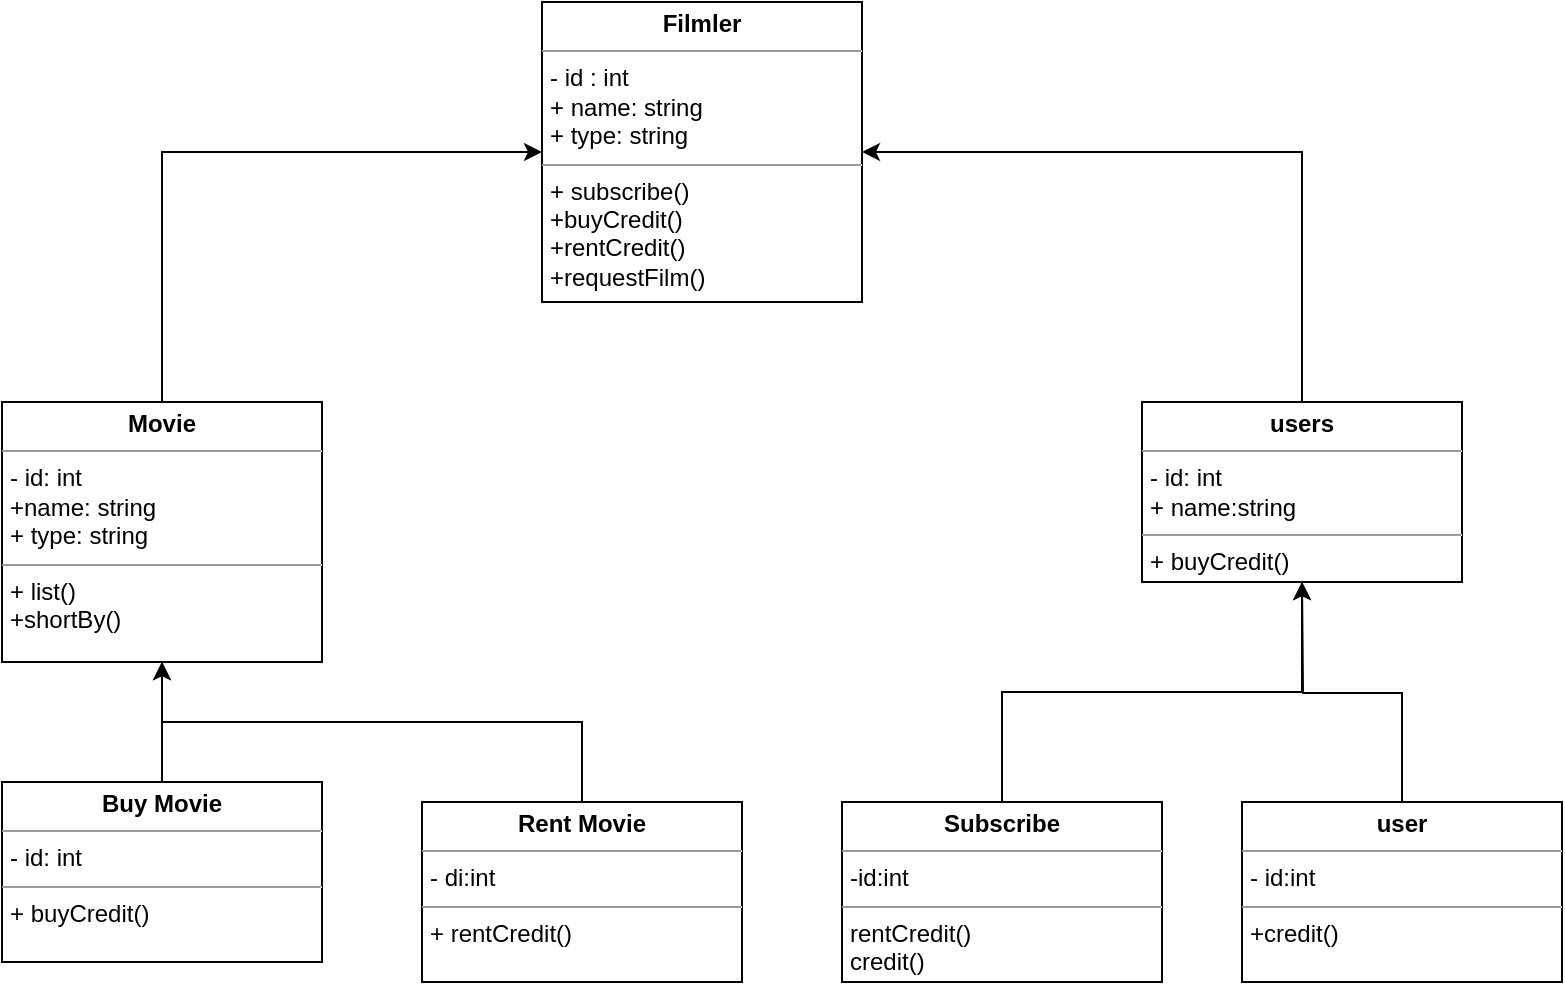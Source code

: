 <mxfile version="21.7.4" type="github">
  <diagram name="Sayfa -1" id="OLRrKEigv5t7c7xqCxRy">
    <mxGraphModel dx="1050" dy="542" grid="1" gridSize="10" guides="1" tooltips="1" connect="1" arrows="1" fold="1" page="1" pageScale="1" pageWidth="827" pageHeight="1169" math="0" shadow="0">
      <root>
        <mxCell id="0" />
        <mxCell id="1" parent="0" />
        <mxCell id="G2kmZouDkIcQ3BJGVGvS-12" style="edgeStyle=orthogonalEdgeStyle;rounded=0;orthogonalLoop=1;jettySize=auto;html=1;entryX=1;entryY=0.5;entryDx=0;entryDy=0;" edge="1" parent="1" source="G2kmZouDkIcQ3BJGVGvS-1" target="G2kmZouDkIcQ3BJGVGvS-8">
          <mxGeometry relative="1" as="geometry">
            <Array as="points">
              <mxPoint x="680" y="105" />
            </Array>
          </mxGeometry>
        </mxCell>
        <mxCell id="G2kmZouDkIcQ3BJGVGvS-1" value="&lt;p style=&quot;margin:0px;margin-top:4px;text-align:center;&quot;&gt;&lt;b&gt;users&lt;/b&gt;&lt;/p&gt;&lt;hr size=&quot;1&quot;&gt;&lt;p style=&quot;margin:0px;margin-left:4px;&quot;&gt;- id: int&lt;/p&gt;&lt;p style=&quot;margin:0px;margin-left:4px;&quot;&gt;+ name:string&lt;/p&gt;&lt;hr size=&quot;1&quot;&gt;&lt;p style=&quot;margin:0px;margin-left:4px;&quot;&gt;+ buyCredit()&lt;/p&gt;" style="verticalAlign=top;align=left;overflow=fill;fontSize=12;fontFamily=Helvetica;html=1;whiteSpace=wrap;" vertex="1" parent="1">
          <mxGeometry x="600" y="230" width="160" height="90" as="geometry" />
        </mxCell>
        <mxCell id="G2kmZouDkIcQ3BJGVGvS-13" style="edgeStyle=orthogonalEdgeStyle;rounded=0;orthogonalLoop=1;jettySize=auto;html=1;entryX=0.5;entryY=1;entryDx=0;entryDy=0;" edge="1" parent="1" source="G2kmZouDkIcQ3BJGVGvS-3" target="G2kmZouDkIcQ3BJGVGvS-1">
          <mxGeometry relative="1" as="geometry" />
        </mxCell>
        <mxCell id="G2kmZouDkIcQ3BJGVGvS-3" value="&lt;p style=&quot;margin:0px;margin-top:4px;text-align:center;&quot;&gt;&lt;b&gt;Subscribe&lt;/b&gt;&lt;/p&gt;&lt;hr size=&quot;1&quot;&gt;&lt;p style=&quot;margin:0px;margin-left:4px;&quot;&gt;-id:int&lt;/p&gt;&lt;hr size=&quot;1&quot;&gt;&lt;p style=&quot;margin:0px;margin-left:4px;&quot;&gt;rentCredit()&lt;/p&gt;&lt;p style=&quot;margin:0px;margin-left:4px;&quot;&gt;credit()&lt;/p&gt;" style="verticalAlign=top;align=left;overflow=fill;fontSize=12;fontFamily=Helvetica;html=1;whiteSpace=wrap;" vertex="1" parent="1">
          <mxGeometry x="450" y="430" width="160" height="90" as="geometry" />
        </mxCell>
        <mxCell id="G2kmZouDkIcQ3BJGVGvS-10" style="edgeStyle=orthogonalEdgeStyle;rounded=0;orthogonalLoop=1;jettySize=auto;html=1;entryX=0.5;entryY=1;entryDx=0;entryDy=0;" edge="1" parent="1" source="G2kmZouDkIcQ3BJGVGvS-4" target="G2kmZouDkIcQ3BJGVGvS-7">
          <mxGeometry relative="1" as="geometry">
            <Array as="points">
              <mxPoint x="320" y="390" />
              <mxPoint x="110" y="390" />
            </Array>
          </mxGeometry>
        </mxCell>
        <mxCell id="G2kmZouDkIcQ3BJGVGvS-4" value="&lt;p style=&quot;margin:0px;margin-top:4px;text-align:center;&quot;&gt;&lt;b&gt;Rent Movie&lt;/b&gt;&lt;/p&gt;&lt;hr size=&quot;1&quot;&gt;&lt;p style=&quot;margin:0px;margin-left:4px;&quot;&gt;- di:int&lt;/p&gt;&lt;hr size=&quot;1&quot;&gt;&lt;p style=&quot;margin:0px;margin-left:4px;&quot;&gt;+ rentCredit()&lt;/p&gt;" style="verticalAlign=top;align=left;overflow=fill;fontSize=12;fontFamily=Helvetica;html=1;whiteSpace=wrap;" vertex="1" parent="1">
          <mxGeometry x="240" y="430" width="160" height="90" as="geometry" />
        </mxCell>
        <mxCell id="G2kmZouDkIcQ3BJGVGvS-11" style="edgeStyle=orthogonalEdgeStyle;rounded=0;orthogonalLoop=1;jettySize=auto;html=1;" edge="1" parent="1" source="G2kmZouDkIcQ3BJGVGvS-5">
          <mxGeometry relative="1" as="geometry">
            <mxPoint x="110" y="360" as="targetPoint" />
          </mxGeometry>
        </mxCell>
        <mxCell id="G2kmZouDkIcQ3BJGVGvS-5" value="&lt;p style=&quot;margin:0px;margin-top:4px;text-align:center;&quot;&gt;&lt;b&gt;Buy Movie&lt;/b&gt;&lt;/p&gt;&lt;hr size=&quot;1&quot;&gt;&lt;p style=&quot;margin:0px;margin-left:4px;&quot;&gt;- id: int&lt;/p&gt;&lt;hr size=&quot;1&quot;&gt;&lt;p style=&quot;margin:0px;margin-left:4px;&quot;&gt;+ buyCredit()&lt;/p&gt;" style="verticalAlign=top;align=left;overflow=fill;fontSize=12;fontFamily=Helvetica;html=1;whiteSpace=wrap;" vertex="1" parent="1">
          <mxGeometry x="30" y="420" width="160" height="90" as="geometry" />
        </mxCell>
        <mxCell id="G2kmZouDkIcQ3BJGVGvS-14" style="edgeStyle=orthogonalEdgeStyle;rounded=0;orthogonalLoop=1;jettySize=auto;html=1;" edge="1" parent="1" source="G2kmZouDkIcQ3BJGVGvS-6">
          <mxGeometry relative="1" as="geometry">
            <mxPoint x="680" y="320" as="targetPoint" />
          </mxGeometry>
        </mxCell>
        <mxCell id="G2kmZouDkIcQ3BJGVGvS-6" value="&lt;p style=&quot;margin:0px;margin-top:4px;text-align:center;&quot;&gt;&lt;b&gt;user&lt;/b&gt;&lt;/p&gt;&lt;hr size=&quot;1&quot;&gt;&lt;p style=&quot;margin:0px;margin-left:4px;&quot;&gt;- id:int&lt;/p&gt;&lt;hr size=&quot;1&quot;&gt;&lt;p style=&quot;margin:0px;margin-left:4px;&quot;&gt;+credit()&lt;/p&gt;" style="verticalAlign=top;align=left;overflow=fill;fontSize=12;fontFamily=Helvetica;html=1;whiteSpace=wrap;" vertex="1" parent="1">
          <mxGeometry x="650" y="430" width="160" height="90" as="geometry" />
        </mxCell>
        <mxCell id="G2kmZouDkIcQ3BJGVGvS-9" style="edgeStyle=orthogonalEdgeStyle;rounded=0;orthogonalLoop=1;jettySize=auto;html=1;entryX=0;entryY=0.5;entryDx=0;entryDy=0;" edge="1" parent="1" source="G2kmZouDkIcQ3BJGVGvS-7" target="G2kmZouDkIcQ3BJGVGvS-8">
          <mxGeometry relative="1" as="geometry">
            <Array as="points">
              <mxPoint x="110" y="105" />
            </Array>
          </mxGeometry>
        </mxCell>
        <mxCell id="G2kmZouDkIcQ3BJGVGvS-7" value="&lt;p style=&quot;margin:0px;margin-top:4px;text-align:center;&quot;&gt;&lt;b&gt;Movie&lt;/b&gt;&lt;/p&gt;&lt;hr size=&quot;1&quot;&gt;&lt;p style=&quot;margin:0px;margin-left:4px;&quot;&gt;- id: int&lt;/p&gt;&lt;p style=&quot;margin:0px;margin-left:4px;&quot;&gt;+name: string&lt;/p&gt;&lt;p style=&quot;margin:0px;margin-left:4px;&quot;&gt;+ type: string&lt;/p&gt;&lt;hr size=&quot;1&quot;&gt;&lt;p style=&quot;margin:0px;margin-left:4px;&quot;&gt;+ list()&lt;/p&gt;&lt;p style=&quot;margin:0px;margin-left:4px;&quot;&gt;+shortBy()&lt;/p&gt;" style="verticalAlign=top;align=left;overflow=fill;fontSize=12;fontFamily=Helvetica;html=1;whiteSpace=wrap;" vertex="1" parent="1">
          <mxGeometry x="30" y="230" width="160" height="130" as="geometry" />
        </mxCell>
        <mxCell id="G2kmZouDkIcQ3BJGVGvS-8" value="&lt;p style=&quot;margin:0px;margin-top:4px;text-align:center;&quot;&gt;&lt;b&gt;Filmler&lt;/b&gt;&lt;/p&gt;&lt;hr size=&quot;1&quot;&gt;&lt;p style=&quot;margin:0px;margin-left:4px;&quot;&gt;- id : int&lt;/p&gt;&lt;p style=&quot;margin:0px;margin-left:4px;&quot;&gt;+ name: string&lt;/p&gt;&lt;p style=&quot;margin:0px;margin-left:4px;&quot;&gt;+ type: string&lt;/p&gt;&lt;hr size=&quot;1&quot;&gt;&lt;p style=&quot;margin:0px;margin-left:4px;&quot;&gt;+ subscribe()&lt;/p&gt;&lt;p style=&quot;margin:0px;margin-left:4px;&quot;&gt;+buyCredit()&lt;/p&gt;&lt;p style=&quot;margin:0px;margin-left:4px;&quot;&gt;+rentCredit()&lt;/p&gt;&lt;p style=&quot;margin:0px;margin-left:4px;&quot;&gt;+requestFilm()&lt;/p&gt;" style="verticalAlign=top;align=left;overflow=fill;fontSize=12;fontFamily=Helvetica;html=1;whiteSpace=wrap;" vertex="1" parent="1">
          <mxGeometry x="300" y="30" width="160" height="150" as="geometry" />
        </mxCell>
      </root>
    </mxGraphModel>
  </diagram>
</mxfile>
